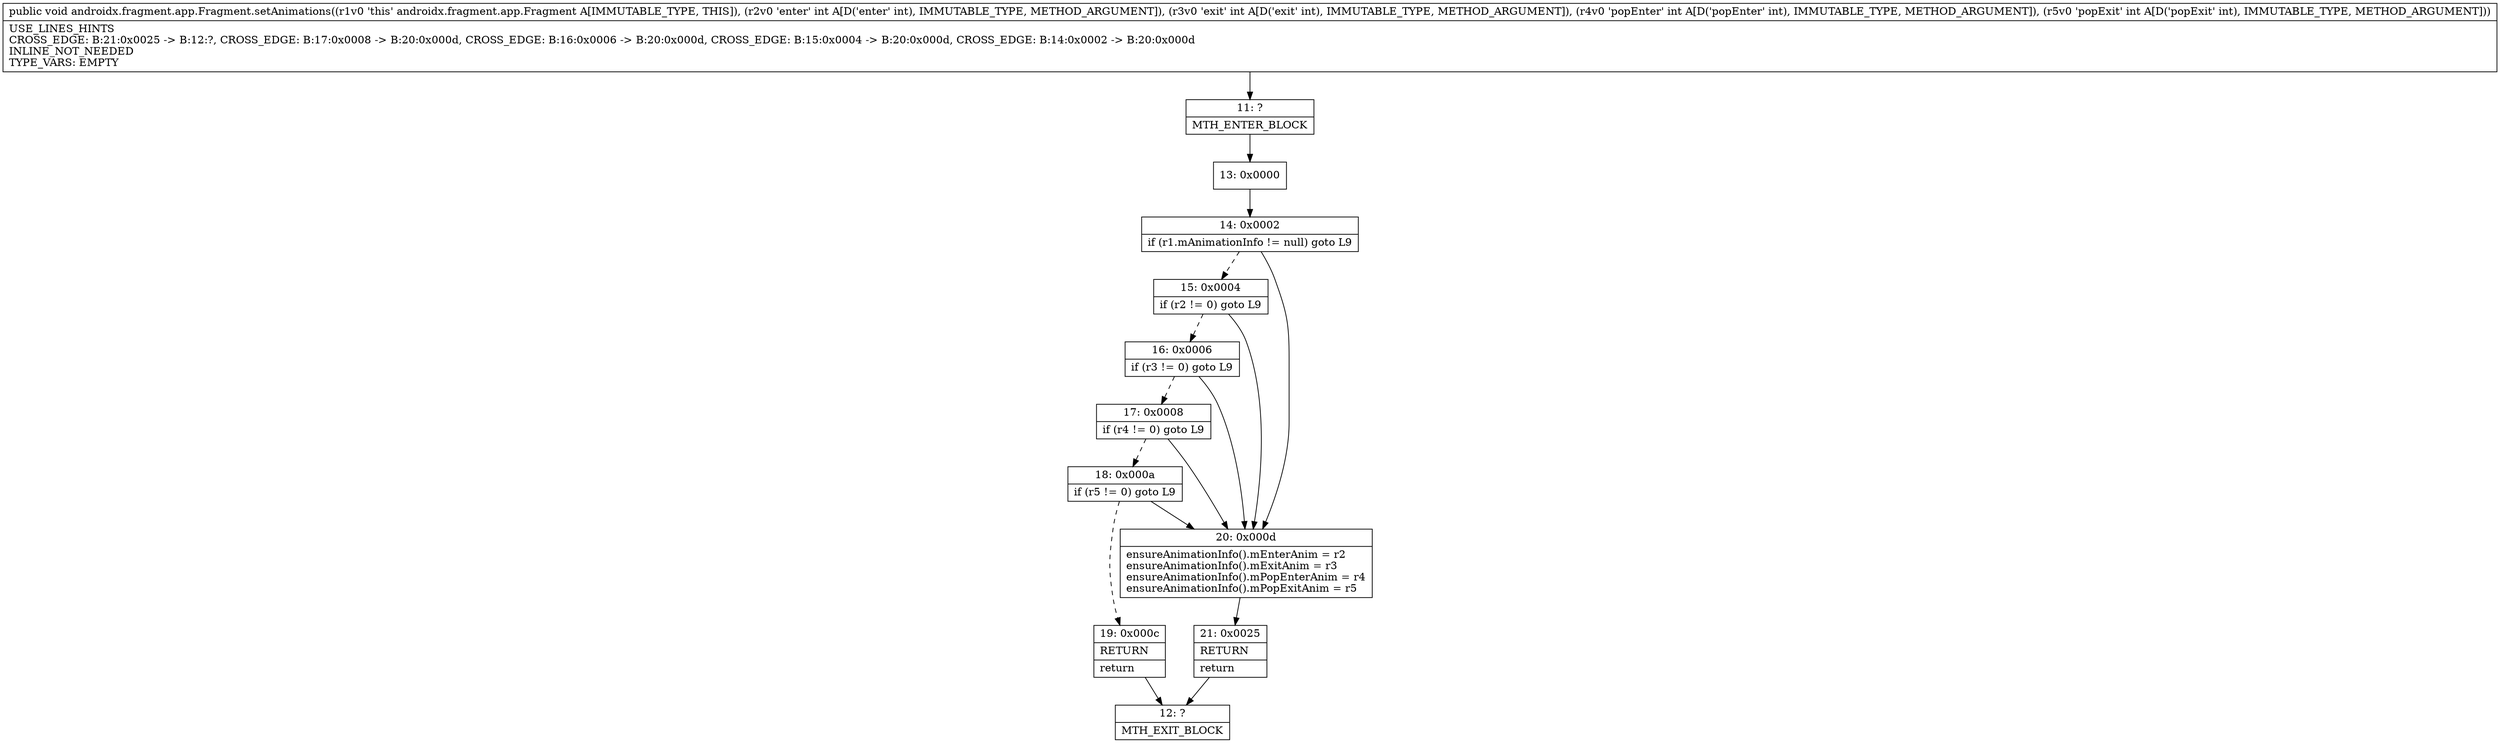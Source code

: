 digraph "CFG forandroidx.fragment.app.Fragment.setAnimations(IIII)V" {
Node_11 [shape=record,label="{11\:\ ?|MTH_ENTER_BLOCK\l}"];
Node_13 [shape=record,label="{13\:\ 0x0000}"];
Node_14 [shape=record,label="{14\:\ 0x0002|if (r1.mAnimationInfo != null) goto L9\l}"];
Node_15 [shape=record,label="{15\:\ 0x0004|if (r2 != 0) goto L9\l}"];
Node_16 [shape=record,label="{16\:\ 0x0006|if (r3 != 0) goto L9\l}"];
Node_17 [shape=record,label="{17\:\ 0x0008|if (r4 != 0) goto L9\l}"];
Node_18 [shape=record,label="{18\:\ 0x000a|if (r5 != 0) goto L9\l}"];
Node_19 [shape=record,label="{19\:\ 0x000c|RETURN\l|return\l}"];
Node_12 [shape=record,label="{12\:\ ?|MTH_EXIT_BLOCK\l}"];
Node_20 [shape=record,label="{20\:\ 0x000d|ensureAnimationInfo().mEnterAnim = r2\lensureAnimationInfo().mExitAnim = r3\lensureAnimationInfo().mPopEnterAnim = r4\lensureAnimationInfo().mPopExitAnim = r5\l}"];
Node_21 [shape=record,label="{21\:\ 0x0025|RETURN\l|return\l}"];
MethodNode[shape=record,label="{public void androidx.fragment.app.Fragment.setAnimations((r1v0 'this' androidx.fragment.app.Fragment A[IMMUTABLE_TYPE, THIS]), (r2v0 'enter' int A[D('enter' int), IMMUTABLE_TYPE, METHOD_ARGUMENT]), (r3v0 'exit' int A[D('exit' int), IMMUTABLE_TYPE, METHOD_ARGUMENT]), (r4v0 'popEnter' int A[D('popEnter' int), IMMUTABLE_TYPE, METHOD_ARGUMENT]), (r5v0 'popExit' int A[D('popExit' int), IMMUTABLE_TYPE, METHOD_ARGUMENT]))  | USE_LINES_HINTS\lCROSS_EDGE: B:21:0x0025 \-\> B:12:?, CROSS_EDGE: B:17:0x0008 \-\> B:20:0x000d, CROSS_EDGE: B:16:0x0006 \-\> B:20:0x000d, CROSS_EDGE: B:15:0x0004 \-\> B:20:0x000d, CROSS_EDGE: B:14:0x0002 \-\> B:20:0x000d\lINLINE_NOT_NEEDED\lTYPE_VARS: EMPTY\l}"];
MethodNode -> Node_11;Node_11 -> Node_13;
Node_13 -> Node_14;
Node_14 -> Node_15[style=dashed];
Node_14 -> Node_20;
Node_15 -> Node_16[style=dashed];
Node_15 -> Node_20;
Node_16 -> Node_17[style=dashed];
Node_16 -> Node_20;
Node_17 -> Node_18[style=dashed];
Node_17 -> Node_20;
Node_18 -> Node_19[style=dashed];
Node_18 -> Node_20;
Node_19 -> Node_12;
Node_20 -> Node_21;
Node_21 -> Node_12;
}

